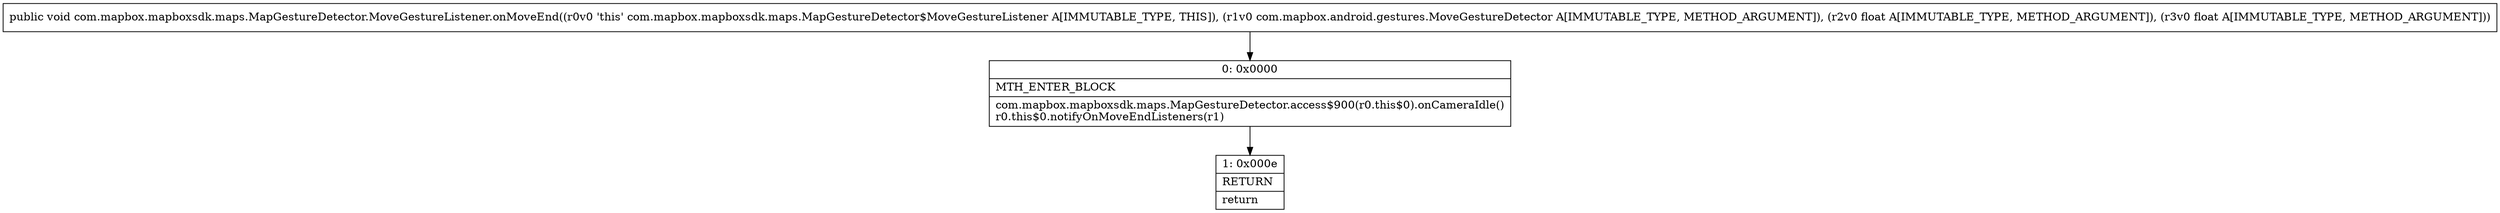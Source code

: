 digraph "CFG forcom.mapbox.mapboxsdk.maps.MapGestureDetector.MoveGestureListener.onMoveEnd(Lcom\/mapbox\/android\/gestures\/MoveGestureDetector;FF)V" {
Node_0 [shape=record,label="{0\:\ 0x0000|MTH_ENTER_BLOCK\l|com.mapbox.mapboxsdk.maps.MapGestureDetector.access$900(r0.this$0).onCameraIdle()\lr0.this$0.notifyOnMoveEndListeners(r1)\l}"];
Node_1 [shape=record,label="{1\:\ 0x000e|RETURN\l|return\l}"];
MethodNode[shape=record,label="{public void com.mapbox.mapboxsdk.maps.MapGestureDetector.MoveGestureListener.onMoveEnd((r0v0 'this' com.mapbox.mapboxsdk.maps.MapGestureDetector$MoveGestureListener A[IMMUTABLE_TYPE, THIS]), (r1v0 com.mapbox.android.gestures.MoveGestureDetector A[IMMUTABLE_TYPE, METHOD_ARGUMENT]), (r2v0 float A[IMMUTABLE_TYPE, METHOD_ARGUMENT]), (r3v0 float A[IMMUTABLE_TYPE, METHOD_ARGUMENT])) }"];
MethodNode -> Node_0;
Node_0 -> Node_1;
}

